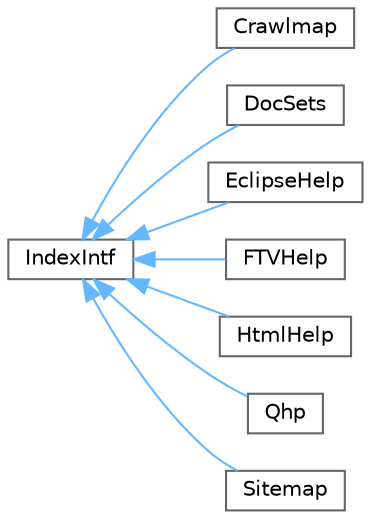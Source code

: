 digraph "Graphical Class Hierarchy"
{
 // INTERACTIVE_SVG=YES
 // LATEX_PDF_SIZE
  bgcolor="transparent";
  edge [fontname=Helvetica,fontsize=10,labelfontname=Helvetica,labelfontsize=10];
  node [fontname=Helvetica,fontsize=10,shape=box,height=0.2,width=0.4];
  rankdir="LR";
  Node0 [id="Node000000",label="IndexIntf",height=0.2,width=0.4,color="grey40", fillcolor="white", style="filled",URL="$d9/dd5/class_index_intf.html",tooltip="Abstract interface for index generators."];
  Node0 -> Node1 [id="edge168_Node000000_Node000001",dir="back",color="steelblue1",style="solid",tooltip=" "];
  Node1 [id="Node000001",label="Crawlmap",height=0.2,width=0.4,color="grey40", fillcolor="white", style="filled",URL="$d4/db5/class_crawlmap.html",tooltip=" "];
  Node0 -> Node2 [id="edge169_Node000000_Node000002",dir="back",color="steelblue1",style="solid",tooltip=" "];
  Node2 [id="Node000002",label="DocSets",height=0.2,width=0.4,color="grey40", fillcolor="white", style="filled",URL="$db/d32/class_doc_sets.html",tooltip="A class that generates docset files."];
  Node0 -> Node3 [id="edge170_Node000000_Node000003",dir="back",color="steelblue1",style="solid",tooltip=" "];
  Node3 [id="Node000003",label="EclipseHelp",height=0.2,width=0.4,color="grey40", fillcolor="white", style="filled",URL="$db/dd3/class_eclipse_help.html",tooltip="Generator for Eclipse help files."];
  Node0 -> Node4 [id="edge171_Node000000_Node000004",dir="back",color="steelblue1",style="solid",tooltip=" "];
  Node4 [id="Node000004",label="FTVHelp",height=0.2,width=0.4,color="grey40", fillcolor="white", style="filled",URL="$d6/d14/class_f_t_v_help.html",tooltip="A class that generates a dynamic tree view side panel."];
  Node0 -> Node5 [id="edge172_Node000000_Node000005",dir="back",color="steelblue1",style="solid",tooltip=" "];
  Node5 [id="Node000005",label="HtmlHelp",height=0.2,width=0.4,color="grey40", fillcolor="white", style="filled",URL="$d4/db3/class_html_help.html",tooltip="A class that generated the HTML Help specific files."];
  Node0 -> Node6 [id="edge173_Node000000_Node000006",dir="back",color="steelblue1",style="solid",tooltip=" "];
  Node6 [id="Node000006",label="Qhp",height=0.2,width=0.4,color="grey40", fillcolor="white", style="filled",URL="$de/d4f/class_qhp.html",tooltip=" "];
  Node0 -> Node7 [id="edge174_Node000000_Node000007",dir="back",color="steelblue1",style="solid",tooltip=" "];
  Node7 [id="Node000007",label="Sitemap",height=0.2,width=0.4,color="grey40", fillcolor="white", style="filled",URL="$d3/ddf/class_sitemap.html",tooltip=" "];
}
